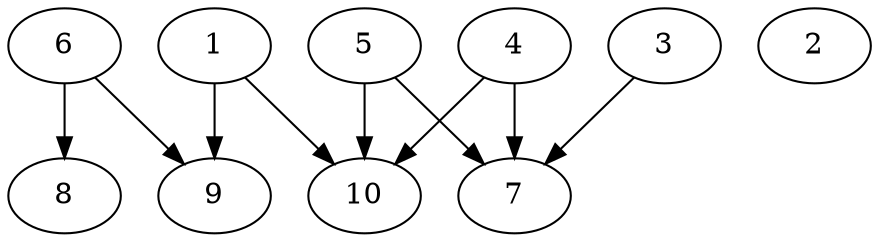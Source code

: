 // DAG automatically generated by daggen at Thu Oct  3 13:58:04 2019
// ./daggen --dot -n 10 --ccr 0.4 --fat 0.9 --regular 0.9 --density 0.5 --mindata 5242880 --maxdata 52428800 
digraph G {
  1 [size="129594880", alpha="0.14", expect_size="51837952"] 
  1 -> 9 [size ="51837952"]
  1 -> 10 [size ="51837952"]
  2 [size="111710720", alpha="0.03", expect_size="44684288"] 
  3 [size="122931200", alpha="0.09", expect_size="49172480"] 
  3 -> 7 [size ="49172480"]
  4 [size="59648000", alpha="0.13", expect_size="23859200"] 
  4 -> 7 [size ="23859200"]
  4 -> 10 [size ="23859200"]
  5 [size="40867840", alpha="0.09", expect_size="16347136"] 
  5 -> 7 [size ="16347136"]
  5 -> 10 [size ="16347136"]
  6 [size="57484800", alpha="0.10", expect_size="22993920"] 
  6 -> 8 [size ="22993920"]
  6 -> 9 [size ="22993920"]
  7 [size="23590400", alpha="0.18", expect_size="9436160"] 
  8 [size="94976000", alpha="0.15", expect_size="37990400"] 
  9 [size="84241920", alpha="0.00", expect_size="33696768"] 
  10 [size="130900480", alpha="0.08", expect_size="52360192"] 
}
